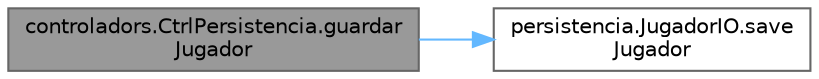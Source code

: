 digraph "controladors.CtrlPersistencia.guardarJugador"
{
 // INTERACTIVE_SVG=YES
 // LATEX_PDF_SIZE
  bgcolor="transparent";
  edge [fontname=Helvetica,fontsize=10,labelfontname=Helvetica,labelfontsize=10];
  node [fontname=Helvetica,fontsize=10,shape=box,height=0.2,width=0.4];
  rankdir="LR";
  Node1 [id="Node000001",label="controladors.CtrlPersistencia.guardar\lJugador",height=0.2,width=0.4,color="gray40", fillcolor="grey60", style="filled", fontcolor="black",tooltip="Desa un jugador a l'emmagatzematge persistent."];
  Node1 -> Node2 [id="edge1_Node000001_Node000002",color="steelblue1",style="solid",tooltip=" "];
  Node2 [id="Node000002",label="persistencia.JugadorIO.save\lJugador",height=0.2,width=0.4,color="grey40", fillcolor="white", style="filled",URL="$classpersistencia_1_1_jugador_i_o.html#aeb13d0e82937696c7c053612278c6ee9",tooltip="Desa un jugador a un fitxer JSON."];
}
